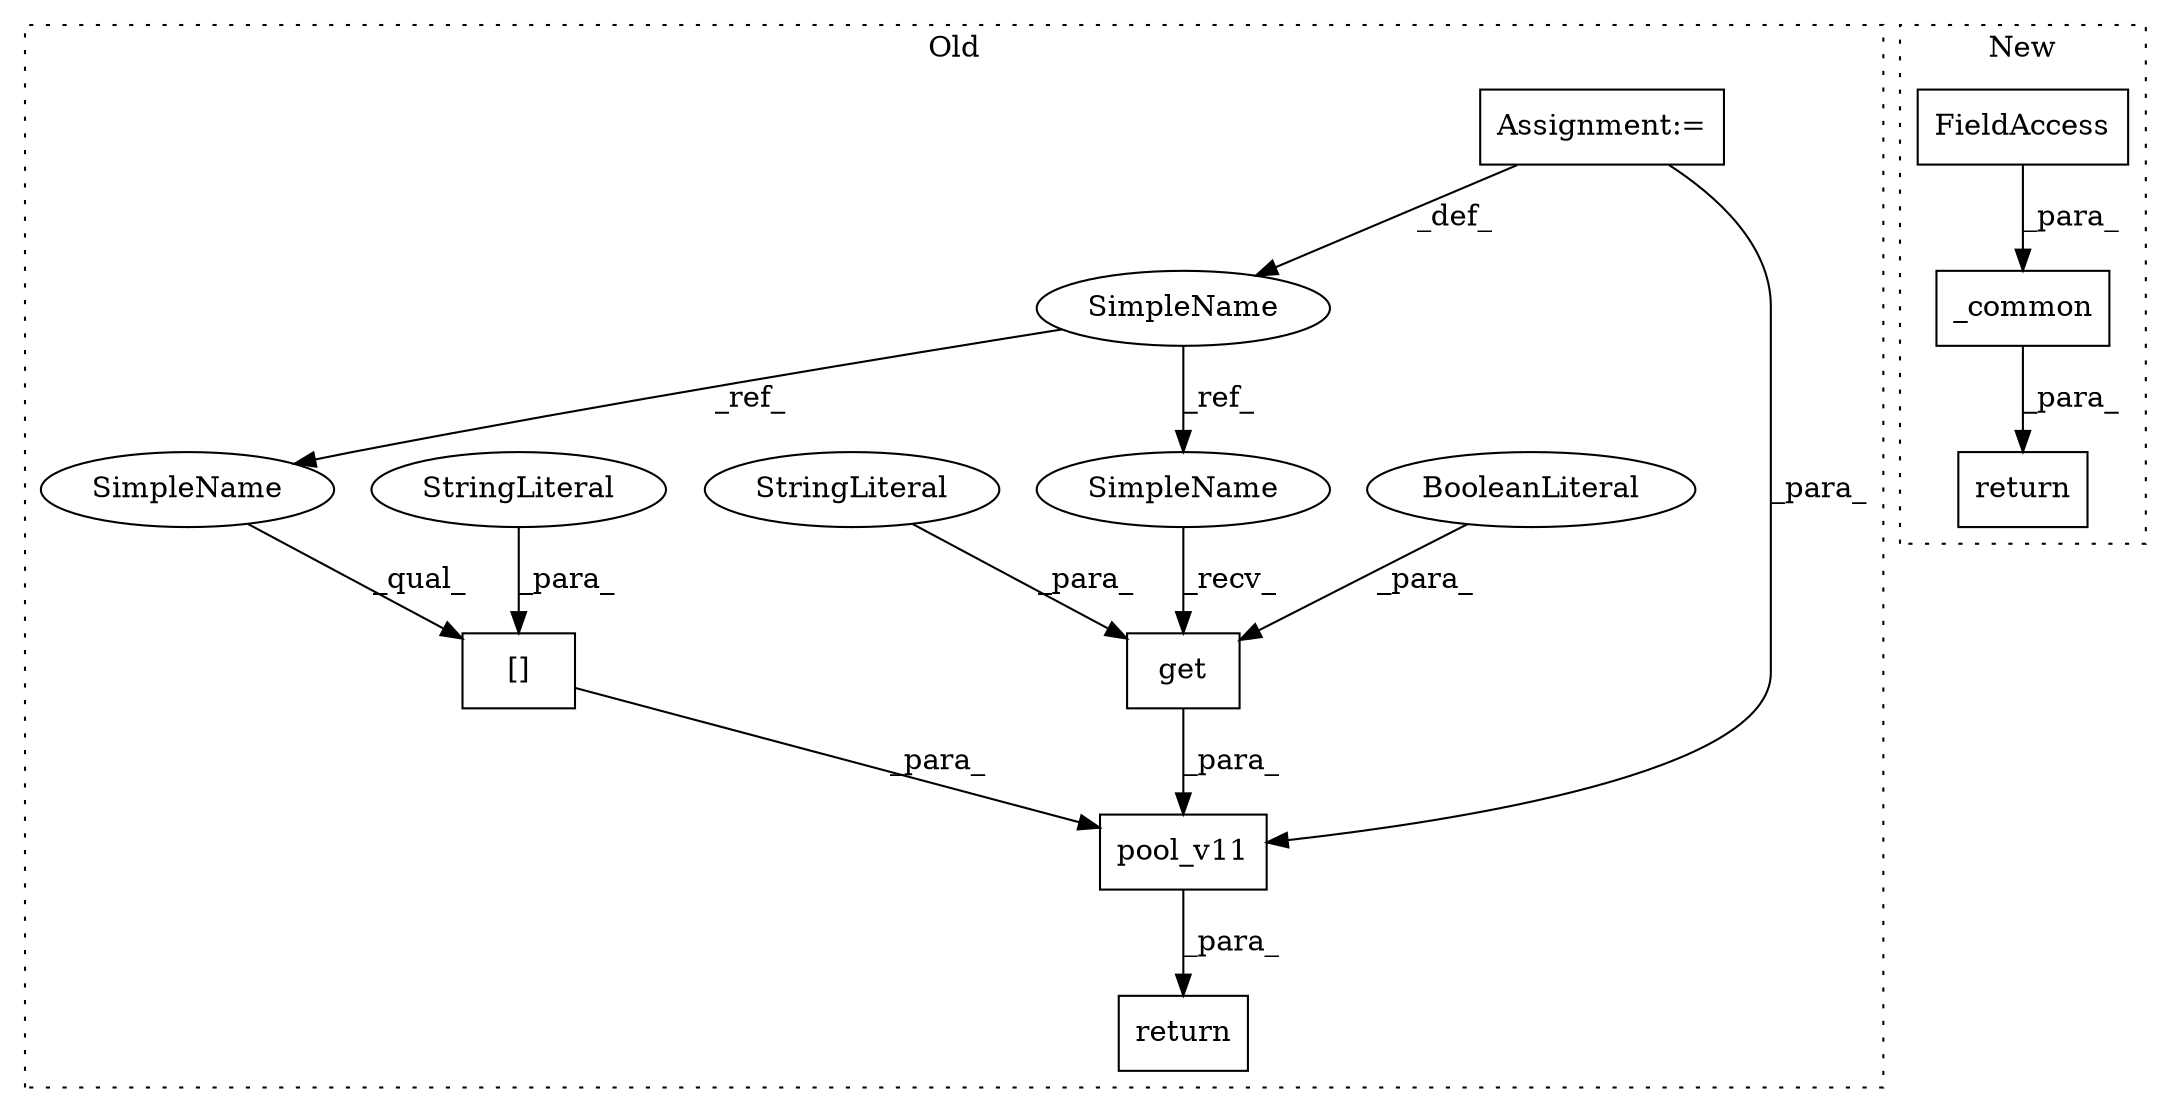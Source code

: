 digraph G {
subgraph cluster0 {
1 [label="get" a="32" s="1240,1257" l="4,1" shape="box"];
4 [label="StringLiteral" a="45" s="1244" l="8" shape="ellipse"];
6 [label="return" a="41" s="1176" l="7" shape="box"];
7 [label="Assignment:=" a="7" s="1059" l="6" shape="box"];
8 [label="[]" a="2" s="1201,1221" l="7,1" shape="box"];
9 [label="BooleanLiteral" a="9" s="1253" l="4" shape="ellipse"];
10 [label="SimpleName" a="42" s="1059" l="6" shape="ellipse"];
11 [label="StringLiteral" a="45" s="1208" l="13" shape="ellipse"];
12 [label="pool_v11" a="32" s="1187,1258" l="9,1" shape="box"];
13 [label="SimpleName" a="42" s="1233" l="6" shape="ellipse"];
14 [label="SimpleName" a="42" s="1201" l="6" shape="ellipse"];
label = "Old";
style="dotted";
}
subgraph cluster1 {
2 [label="_common" a="32" s="795,814" l="8,1" shape="box"];
3 [label="FieldAccess" a="22" s="808" l="6" shape="box"];
5 [label="return" a="41" s="784" l="7" shape="box"];
label = "New";
style="dotted";
}
1 -> 12 [label="_para_"];
2 -> 5 [label="_para_"];
3 -> 2 [label="_para_"];
4 -> 1 [label="_para_"];
7 -> 12 [label="_para_"];
7 -> 10 [label="_def_"];
8 -> 12 [label="_para_"];
9 -> 1 [label="_para_"];
10 -> 13 [label="_ref_"];
10 -> 14 [label="_ref_"];
11 -> 8 [label="_para_"];
12 -> 6 [label="_para_"];
13 -> 1 [label="_recv_"];
14 -> 8 [label="_qual_"];
}